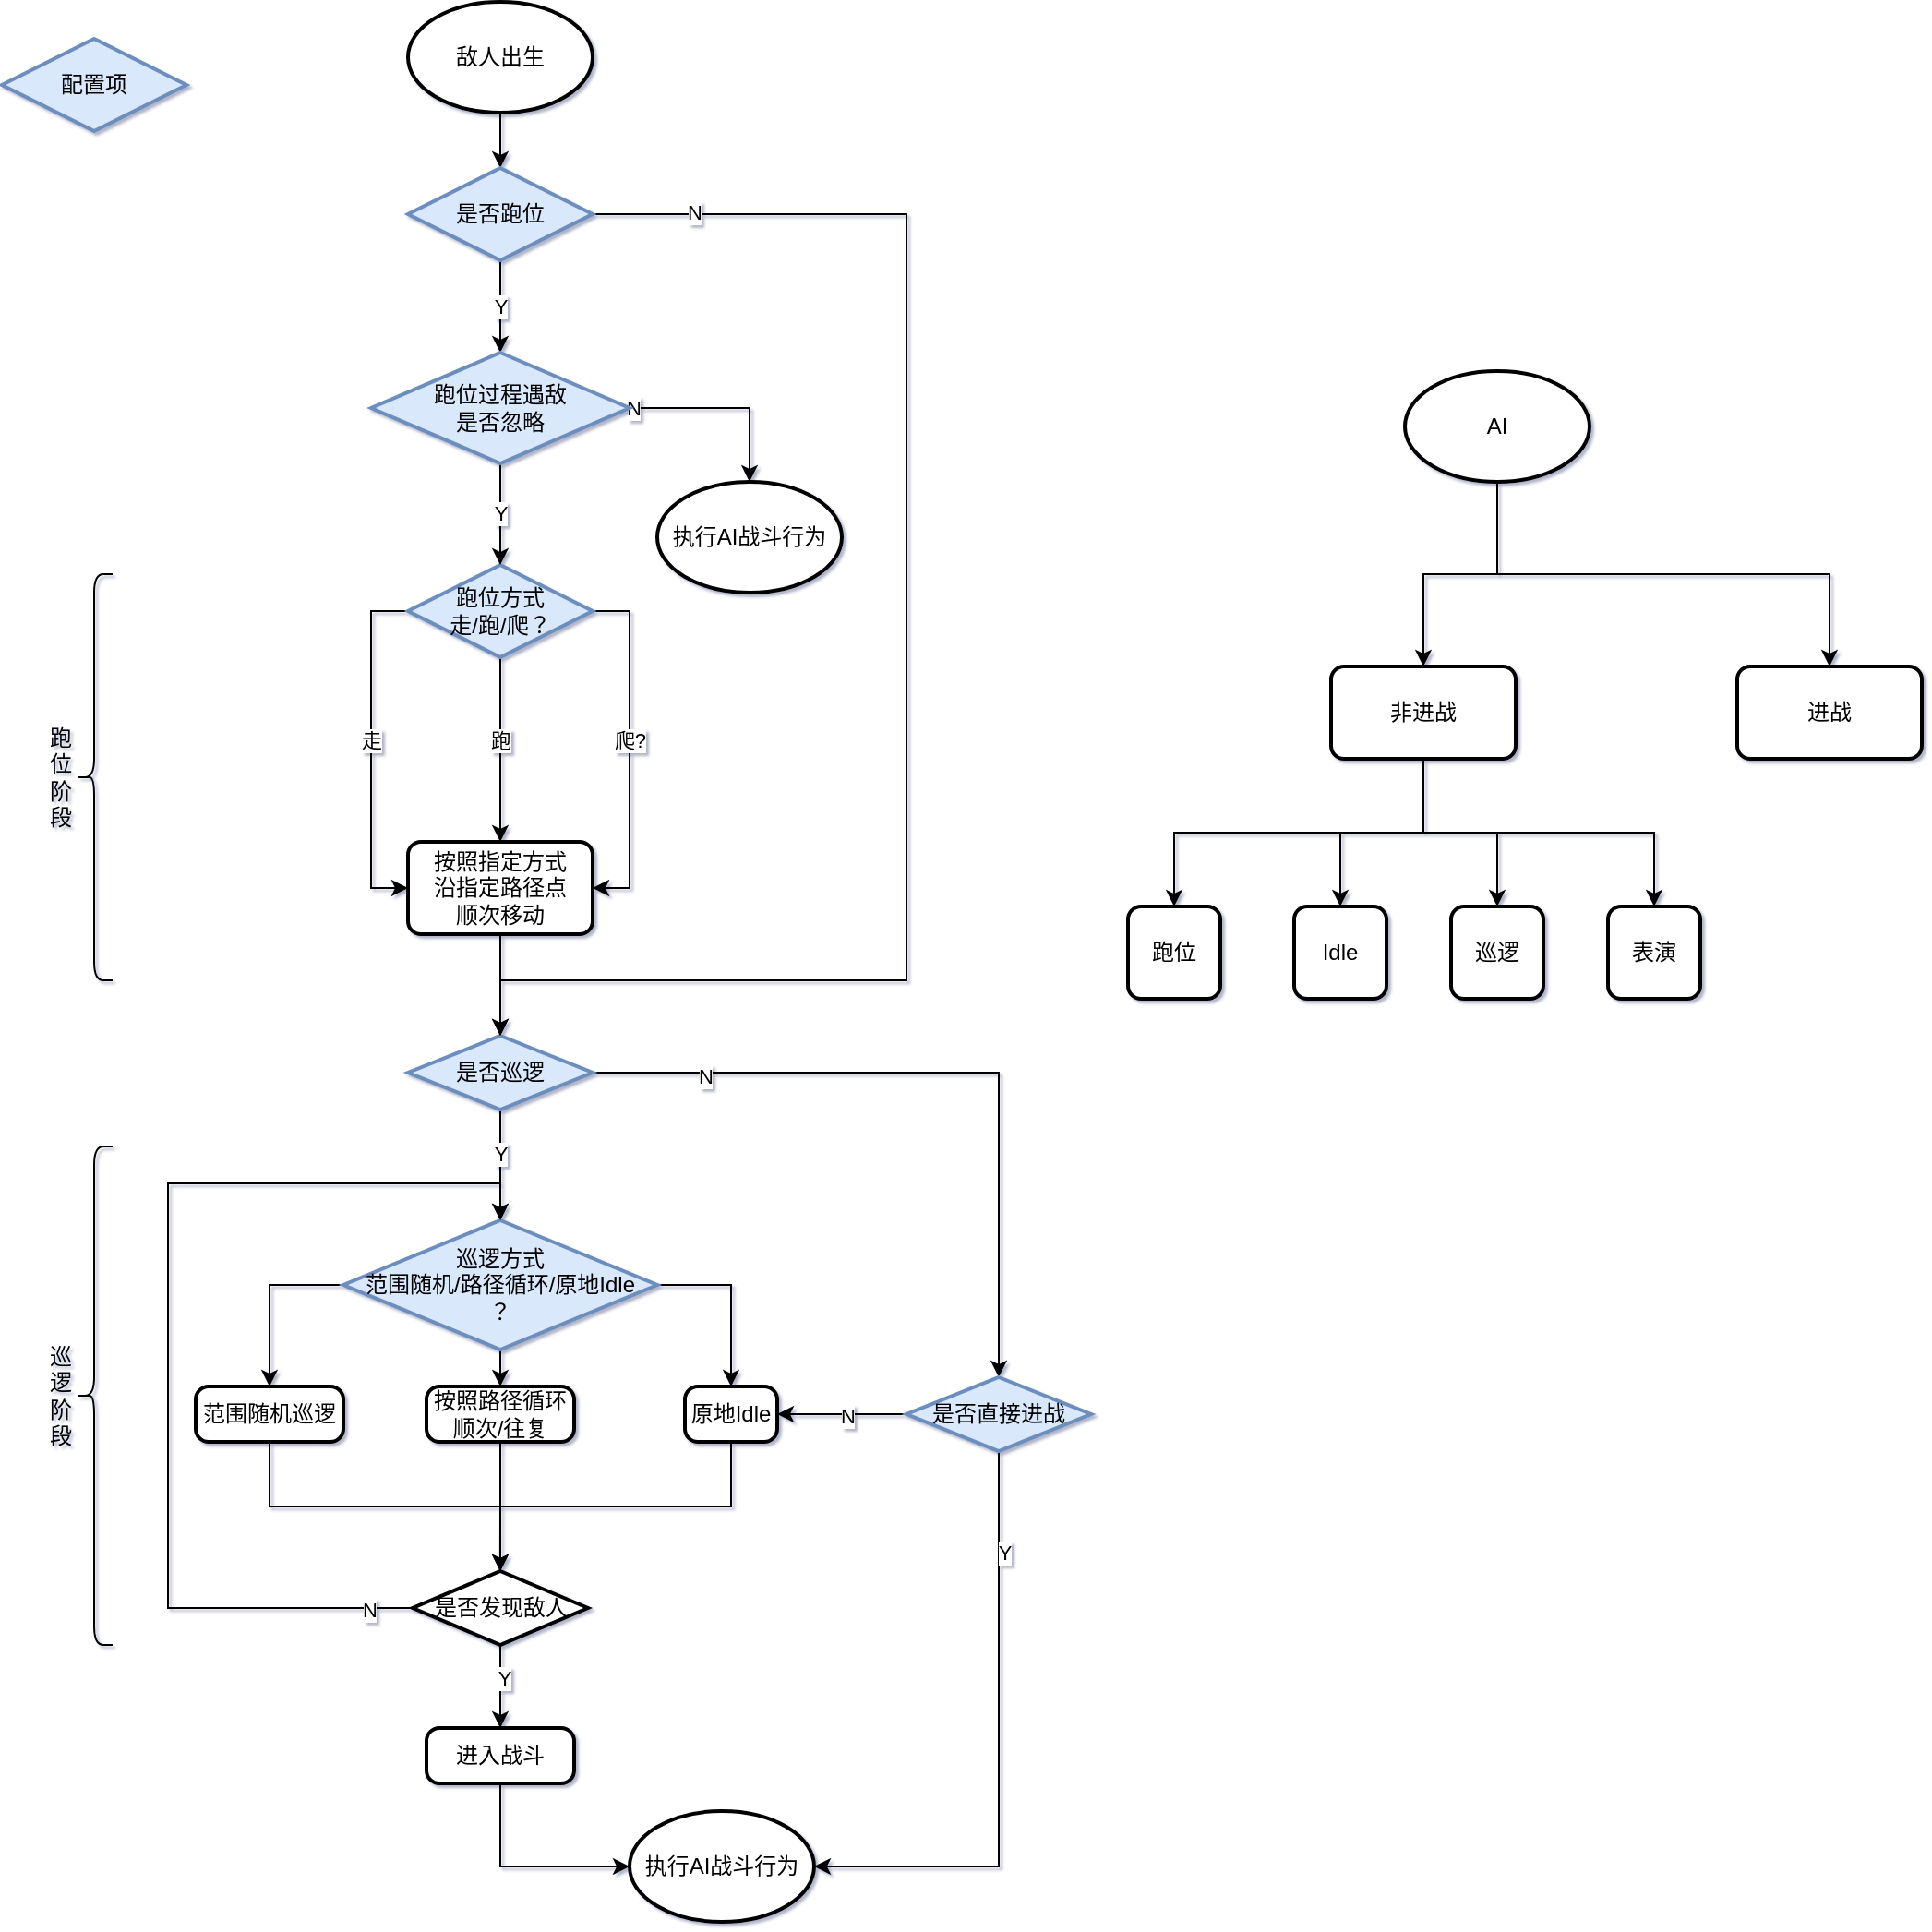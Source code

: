 <mxfile version="21.7.2" type="github">
  <diagram name="第 1 页" id="qsnWlvJeW-6cO8qMe_v3">
    <mxGraphModel dx="2963" dy="2006" grid="1" gridSize="10" guides="1" tooltips="1" connect="1" arrows="1" fold="1" page="0" pageScale="1" pageWidth="827" pageHeight="1169" background="none" math="0" shadow="1">
      <root>
        <mxCell id="0" />
        <mxCell id="1" parent="0" />
        <mxCell id="zA4d7zvXf4YAbisD_RFX-3" style="edgeStyle=orthogonalEdgeStyle;rounded=0;orthogonalLoop=1;jettySize=auto;html=1;exitX=0.5;exitY=1;exitDx=0;exitDy=0;exitPerimeter=0;entryX=0.5;entryY=0;entryDx=0;entryDy=0;entryPerimeter=0;" parent="1" source="zA4d7zvXf4YAbisD_RFX-1" target="zA4d7zvXf4YAbisD_RFX-9" edge="1">
          <mxGeometry relative="1" as="geometry">
            <mxPoint x="297.5" y="-120" as="targetPoint" />
          </mxGeometry>
        </mxCell>
        <mxCell id="zA4d7zvXf4YAbisD_RFX-1" value="敌人出生" style="strokeWidth=2;html=1;shape=mxgraph.flowchart.start_1;whiteSpace=wrap;" parent="1" vertex="1">
          <mxGeometry x="250" y="-230" width="100" height="60" as="geometry" />
        </mxCell>
        <mxCell id="zA4d7zvXf4YAbisD_RFX-27" style="edgeStyle=orthogonalEdgeStyle;rounded=0;orthogonalLoop=1;jettySize=auto;html=1;exitX=0.5;exitY=1;exitDx=0;exitDy=0;exitPerimeter=0;entryX=0.5;entryY=0;entryDx=0;entryDy=0;entryPerimeter=0;" parent="1" source="zA4d7zvXf4YAbisD_RFX-6" target="zA4d7zvXf4YAbisD_RFX-26" edge="1">
          <mxGeometry relative="1" as="geometry" />
        </mxCell>
        <mxCell id="zA4d7zvXf4YAbisD_RFX-28" value="Y" style="edgeLabel;html=1;align=center;verticalAlign=middle;resizable=0;points=[];" parent="zA4d7zvXf4YAbisD_RFX-27" vertex="1" connectable="0">
          <mxGeometry x="-0.209" relative="1" as="geometry">
            <mxPoint as="offset" />
          </mxGeometry>
        </mxCell>
        <mxCell id="zA4d7zvXf4YAbisD_RFX-30" style="edgeStyle=orthogonalEdgeStyle;rounded=0;orthogonalLoop=1;jettySize=auto;html=1;exitX=1;exitY=0.5;exitDx=0;exitDy=0;exitPerimeter=0;entryX=0.5;entryY=0;entryDx=0;entryDy=0;entryPerimeter=0;" parent="1" source="zA4d7zvXf4YAbisD_RFX-6" target="Sy0rRWAcBeGMcVVUymvI-36" edge="1">
          <mxGeometry relative="1" as="geometry" />
        </mxCell>
        <mxCell id="Sy0rRWAcBeGMcVVUymvI-37" value="N" style="edgeLabel;html=1;align=center;verticalAlign=middle;resizable=0;points=[];" vertex="1" connectable="0" parent="zA4d7zvXf4YAbisD_RFX-30">
          <mxGeometry x="-0.686" y="-2" relative="1" as="geometry">
            <mxPoint as="offset" />
          </mxGeometry>
        </mxCell>
        <mxCell id="zA4d7zvXf4YAbisD_RFX-6" value="是否巡逻" style="strokeWidth=2;html=1;shape=mxgraph.flowchart.decision;whiteSpace=wrap;fillColor=#dae8fc;strokeColor=#6c8ebf;" parent="1" vertex="1">
          <mxGeometry x="250" y="330" width="100" height="40" as="geometry" />
        </mxCell>
        <mxCell id="zA4d7zvXf4YAbisD_RFX-10" style="edgeStyle=orthogonalEdgeStyle;rounded=0;orthogonalLoop=1;jettySize=auto;html=1;exitX=0.5;exitY=1;exitDx=0;exitDy=0;exitPerimeter=0;entryX=0.5;entryY=0;entryDx=0;entryDy=0;entryPerimeter=0;" parent="1" source="zA4d7zvXf4YAbisD_RFX-9" target="Sy0rRWAcBeGMcVVUymvI-8" edge="1">
          <mxGeometry relative="1" as="geometry">
            <mxPoint x="300" y="160" as="targetPoint" />
          </mxGeometry>
        </mxCell>
        <mxCell id="zA4d7zvXf4YAbisD_RFX-13" value="Y" style="edgeLabel;html=1;align=center;verticalAlign=middle;resizable=0;points=[];" parent="zA4d7zvXf4YAbisD_RFX-10" vertex="1" connectable="0">
          <mxGeometry x="0.136" y="3" relative="1" as="geometry">
            <mxPoint x="-3" y="-4" as="offset" />
          </mxGeometry>
        </mxCell>
        <mxCell id="zA4d7zvXf4YAbisD_RFX-20" style="edgeStyle=orthogonalEdgeStyle;rounded=0;orthogonalLoop=1;jettySize=auto;html=1;exitX=1;exitY=0.5;exitDx=0;exitDy=0;exitPerimeter=0;entryX=0.5;entryY=0;entryDx=0;entryDy=0;entryPerimeter=0;" parent="1" source="zA4d7zvXf4YAbisD_RFX-9" target="zA4d7zvXf4YAbisD_RFX-6" edge="1">
          <mxGeometry relative="1" as="geometry">
            <Array as="points">
              <mxPoint x="520" y="-115" />
              <mxPoint x="520" y="300" />
              <mxPoint x="300" y="300" />
            </Array>
          </mxGeometry>
        </mxCell>
        <mxCell id="Sy0rRWAcBeGMcVVUymvI-28" value="N" style="edgeLabel;html=1;align=center;verticalAlign=middle;resizable=0;points=[];" vertex="1" connectable="0" parent="zA4d7zvXf4YAbisD_RFX-20">
          <mxGeometry x="-0.868" y="1" relative="1" as="geometry">
            <mxPoint as="offset" />
          </mxGeometry>
        </mxCell>
        <mxCell id="zA4d7zvXf4YAbisD_RFX-9" value="是否跑位" style="strokeWidth=2;html=1;shape=mxgraph.flowchart.decision;whiteSpace=wrap;fillColor=#dae8fc;strokeColor=#6c8ebf;" parent="1" vertex="1">
          <mxGeometry x="250" y="-140" width="100" height="50" as="geometry" />
        </mxCell>
        <mxCell id="zA4d7zvXf4YAbisD_RFX-22" style="edgeStyle=orthogonalEdgeStyle;rounded=0;orthogonalLoop=1;jettySize=auto;html=1;exitX=0.5;exitY=1;exitDx=0;exitDy=0;" parent="1" source="zA4d7zvXf4YAbisD_RFX-14" target="zA4d7zvXf4YAbisD_RFX-6" edge="1">
          <mxGeometry relative="1" as="geometry" />
        </mxCell>
        <mxCell id="zA4d7zvXf4YAbisD_RFX-14" value="按照指定方式&lt;br&gt;沿指定路径点&lt;br&gt;顺次移动" style="rounded=1;whiteSpace=wrap;html=1;absoluteArcSize=1;arcSize=14;strokeWidth=2;" parent="1" vertex="1">
          <mxGeometry x="250" y="225" width="100" height="50" as="geometry" />
        </mxCell>
        <mxCell id="zA4d7zvXf4YAbisD_RFX-16" style="edgeStyle=orthogonalEdgeStyle;rounded=0;orthogonalLoop=1;jettySize=auto;html=1;exitX=0;exitY=0.5;exitDx=0;exitDy=0;exitPerimeter=0;entryX=0;entryY=0.5;entryDx=0;entryDy=0;" parent="1" source="zA4d7zvXf4YAbisD_RFX-15" target="zA4d7zvXf4YAbisD_RFX-14" edge="1">
          <mxGeometry relative="1" as="geometry" />
        </mxCell>
        <mxCell id="zA4d7zvXf4YAbisD_RFX-23" value="走" style="edgeLabel;html=1;align=center;verticalAlign=middle;resizable=0;points=[];" parent="zA4d7zvXf4YAbisD_RFX-16" vertex="1" connectable="0">
          <mxGeometry relative="1" as="geometry">
            <mxPoint y="-5" as="offset" />
          </mxGeometry>
        </mxCell>
        <mxCell id="zA4d7zvXf4YAbisD_RFX-17" style="edgeStyle=orthogonalEdgeStyle;rounded=0;orthogonalLoop=1;jettySize=auto;html=1;exitX=0.5;exitY=1;exitDx=0;exitDy=0;exitPerimeter=0;entryX=0.5;entryY=0;entryDx=0;entryDy=0;" parent="1" source="zA4d7zvXf4YAbisD_RFX-15" target="zA4d7zvXf4YAbisD_RFX-14" edge="1">
          <mxGeometry relative="1" as="geometry" />
        </mxCell>
        <mxCell id="zA4d7zvXf4YAbisD_RFX-24" value="跑" style="edgeLabel;html=1;align=center;verticalAlign=middle;resizable=0;points=[];" parent="zA4d7zvXf4YAbisD_RFX-17" vertex="1" connectable="0">
          <mxGeometry relative="1" as="geometry">
            <mxPoint y="-5" as="offset" />
          </mxGeometry>
        </mxCell>
        <mxCell id="zA4d7zvXf4YAbisD_RFX-18" style="edgeStyle=orthogonalEdgeStyle;rounded=0;orthogonalLoop=1;jettySize=auto;html=1;exitX=1;exitY=0.5;exitDx=0;exitDy=0;exitPerimeter=0;entryX=1;entryY=0.5;entryDx=0;entryDy=0;" parent="1" source="zA4d7zvXf4YAbisD_RFX-15" target="zA4d7zvXf4YAbisD_RFX-14" edge="1">
          <mxGeometry relative="1" as="geometry" />
        </mxCell>
        <mxCell id="zA4d7zvXf4YAbisD_RFX-25" value="爬?" style="edgeLabel;html=1;align=center;verticalAlign=middle;resizable=0;points=[];" parent="zA4d7zvXf4YAbisD_RFX-18" vertex="1" connectable="0">
          <mxGeometry relative="1" as="geometry">
            <mxPoint y="-5" as="offset" />
          </mxGeometry>
        </mxCell>
        <mxCell id="zA4d7zvXf4YAbisD_RFX-15" value="跑位方式&lt;br&gt;走/跑/爬？" style="strokeWidth=2;html=1;shape=mxgraph.flowchart.decision;whiteSpace=wrap;fillColor=#dae8fc;strokeColor=#6c8ebf;" parent="1" vertex="1">
          <mxGeometry x="250" y="75" width="100" height="50" as="geometry" />
        </mxCell>
        <mxCell id="zA4d7zvXf4YAbisD_RFX-19" value="配置项" style="strokeWidth=2;html=1;shape=mxgraph.flowchart.decision;whiteSpace=wrap;fillColor=#dae8fc;strokeColor=#6c8ebf;" parent="1" vertex="1">
          <mxGeometry x="30" y="-210" width="100" height="50" as="geometry" />
        </mxCell>
        <mxCell id="zA4d7zvXf4YAbisD_RFX-36" style="edgeStyle=orthogonalEdgeStyle;rounded=0;orthogonalLoop=1;jettySize=auto;html=1;exitX=0;exitY=0.5;exitDx=0;exitDy=0;exitPerimeter=0;" parent="1" source="zA4d7zvXf4YAbisD_RFX-26" target="zA4d7zvXf4YAbisD_RFX-33" edge="1">
          <mxGeometry relative="1" as="geometry" />
        </mxCell>
        <mxCell id="zA4d7zvXf4YAbisD_RFX-37" style="edgeStyle=orthogonalEdgeStyle;rounded=0;orthogonalLoop=1;jettySize=auto;html=1;exitX=0.5;exitY=1;exitDx=0;exitDy=0;exitPerimeter=0;entryX=0.5;entryY=0;entryDx=0;entryDy=0;" parent="1" source="zA4d7zvXf4YAbisD_RFX-26" target="zA4d7zvXf4YAbisD_RFX-34" edge="1">
          <mxGeometry relative="1" as="geometry" />
        </mxCell>
        <mxCell id="zA4d7zvXf4YAbisD_RFX-38" style="edgeStyle=orthogonalEdgeStyle;rounded=0;orthogonalLoop=1;jettySize=auto;html=1;exitX=1;exitY=0.5;exitDx=0;exitDy=0;exitPerimeter=0;" parent="1" source="zA4d7zvXf4YAbisD_RFX-26" target="zA4d7zvXf4YAbisD_RFX-35" edge="1">
          <mxGeometry relative="1" as="geometry" />
        </mxCell>
        <mxCell id="zA4d7zvXf4YAbisD_RFX-26" value="巡逻方式&lt;br&gt;范围随机/路径循环/原地Idle&lt;br&gt;？" style="strokeWidth=2;html=1;shape=mxgraph.flowchart.decision;whiteSpace=wrap;fillColor=#dae8fc;strokeColor=#6c8ebf;" parent="1" vertex="1">
          <mxGeometry x="215" y="430" width="170" height="70" as="geometry" />
        </mxCell>
        <mxCell id="zA4d7zvXf4YAbisD_RFX-29" value="执行AI战斗行为" style="strokeWidth=2;html=1;shape=mxgraph.flowchart.start_1;whiteSpace=wrap;" parent="1" vertex="1">
          <mxGeometry x="370" y="750" width="100" height="60" as="geometry" />
        </mxCell>
        <mxCell id="zA4d7zvXf4YAbisD_RFX-40" style="edgeStyle=orthogonalEdgeStyle;rounded=0;orthogonalLoop=1;jettySize=auto;html=1;exitX=0.5;exitY=1;exitDx=0;exitDy=0;entryX=0.5;entryY=0;entryDx=0;entryDy=0;entryPerimeter=0;" parent="1" source="zA4d7zvXf4YAbisD_RFX-33" target="zA4d7zvXf4YAbisD_RFX-39" edge="1">
          <mxGeometry relative="1" as="geometry" />
        </mxCell>
        <mxCell id="zA4d7zvXf4YAbisD_RFX-33" value="范围随机巡逻" style="rounded=1;whiteSpace=wrap;html=1;absoluteArcSize=1;arcSize=14;strokeWidth=2;" parent="1" vertex="1">
          <mxGeometry x="135" y="520" width="80" height="30" as="geometry" />
        </mxCell>
        <mxCell id="zA4d7zvXf4YAbisD_RFX-41" style="edgeStyle=orthogonalEdgeStyle;rounded=0;orthogonalLoop=1;jettySize=auto;html=1;exitX=0.5;exitY=1;exitDx=0;exitDy=0;" parent="1" source="zA4d7zvXf4YAbisD_RFX-34" edge="1">
          <mxGeometry relative="1" as="geometry">
            <mxPoint x="299.931" y="620" as="targetPoint" />
          </mxGeometry>
        </mxCell>
        <mxCell id="zA4d7zvXf4YAbisD_RFX-34" value="按照路径循环&lt;br&gt;顺次/往复" style="rounded=1;whiteSpace=wrap;html=1;absoluteArcSize=1;arcSize=14;strokeWidth=2;" parent="1" vertex="1">
          <mxGeometry x="260" y="520" width="80" height="30" as="geometry" />
        </mxCell>
        <mxCell id="zA4d7zvXf4YAbisD_RFX-42" style="edgeStyle=orthogonalEdgeStyle;rounded=0;orthogonalLoop=1;jettySize=auto;html=1;exitX=0.5;exitY=1;exitDx=0;exitDy=0;" parent="1" source="zA4d7zvXf4YAbisD_RFX-35" target="zA4d7zvXf4YAbisD_RFX-39" edge="1">
          <mxGeometry relative="1" as="geometry" />
        </mxCell>
        <mxCell id="zA4d7zvXf4YAbisD_RFX-35" value="原地Idle" style="rounded=1;whiteSpace=wrap;html=1;absoluteArcSize=1;arcSize=14;strokeWidth=2;" parent="1" vertex="1">
          <mxGeometry x="400" y="520" width="50" height="30" as="geometry" />
        </mxCell>
        <mxCell id="zA4d7zvXf4YAbisD_RFX-44" style="edgeStyle=orthogonalEdgeStyle;rounded=0;orthogonalLoop=1;jettySize=auto;html=1;exitX=0.5;exitY=1;exitDx=0;exitDy=0;exitPerimeter=0;" parent="1" source="zA4d7zvXf4YAbisD_RFX-39" target="zA4d7zvXf4YAbisD_RFX-43" edge="1">
          <mxGeometry relative="1" as="geometry" />
        </mxCell>
        <mxCell id="zA4d7zvXf4YAbisD_RFX-47" value="Y" style="edgeLabel;html=1;align=center;verticalAlign=middle;resizable=0;points=[];" parent="zA4d7zvXf4YAbisD_RFX-44" vertex="1" connectable="0">
          <mxGeometry x="-0.222" y="2" relative="1" as="geometry">
            <mxPoint as="offset" />
          </mxGeometry>
        </mxCell>
        <mxCell id="zA4d7zvXf4YAbisD_RFX-45" style="edgeStyle=orthogonalEdgeStyle;rounded=0;orthogonalLoop=1;jettySize=auto;html=1;exitX=0;exitY=0.5;exitDx=0;exitDy=0;exitPerimeter=0;entryX=0.5;entryY=0;entryDx=0;entryDy=0;entryPerimeter=0;" parent="1" source="zA4d7zvXf4YAbisD_RFX-39" target="zA4d7zvXf4YAbisD_RFX-26" edge="1">
          <mxGeometry relative="1" as="geometry">
            <Array as="points">
              <mxPoint x="120" y="640" />
              <mxPoint x="120" y="410" />
              <mxPoint x="300" y="410" />
            </Array>
          </mxGeometry>
        </mxCell>
        <mxCell id="zA4d7zvXf4YAbisD_RFX-46" value="N" style="edgeLabel;html=1;align=center;verticalAlign=middle;resizable=0;points=[];" parent="zA4d7zvXf4YAbisD_RFX-45" vertex="1" connectable="0">
          <mxGeometry x="-0.917" y="1" relative="1" as="geometry">
            <mxPoint as="offset" />
          </mxGeometry>
        </mxCell>
        <mxCell id="zA4d7zvXf4YAbisD_RFX-39" value="是否发现敌人" style="strokeWidth=2;html=1;shape=mxgraph.flowchart.decision;whiteSpace=wrap;" parent="1" vertex="1">
          <mxGeometry x="252.5" y="620" width="95" height="40" as="geometry" />
        </mxCell>
        <mxCell id="zA4d7zvXf4YAbisD_RFX-48" style="edgeStyle=orthogonalEdgeStyle;rounded=0;orthogonalLoop=1;jettySize=auto;html=1;exitX=0.5;exitY=1;exitDx=0;exitDy=0;entryX=0;entryY=0.5;entryDx=0;entryDy=0;entryPerimeter=0;" parent="1" source="zA4d7zvXf4YAbisD_RFX-43" target="zA4d7zvXf4YAbisD_RFX-29" edge="1">
          <mxGeometry relative="1" as="geometry" />
        </mxCell>
        <mxCell id="zA4d7zvXf4YAbisD_RFX-43" value="进入战斗" style="rounded=1;whiteSpace=wrap;html=1;absoluteArcSize=1;arcSize=14;strokeWidth=2;" parent="1" vertex="1">
          <mxGeometry x="260" y="705" width="80" height="30" as="geometry" />
        </mxCell>
        <mxCell id="Sy0rRWAcBeGMcVVUymvI-5" value="跑位阶段" style="shape=curlyBracket;whiteSpace=wrap;html=1;rounded=1;labelPosition=left;verticalLabelPosition=middle;align=right;verticalAlign=middle;" vertex="1" parent="1">
          <mxGeometry x="70" y="80" width="20" height="220" as="geometry" />
        </mxCell>
        <mxCell id="Sy0rRWAcBeGMcVVUymvI-6" value="巡逻阶段" style="shape=curlyBracket;whiteSpace=wrap;html=1;rounded=1;labelPosition=left;verticalLabelPosition=middle;align=right;verticalAlign=middle;" vertex="1" parent="1">
          <mxGeometry x="70" y="390" width="20" height="270" as="geometry" />
        </mxCell>
        <mxCell id="Sy0rRWAcBeGMcVVUymvI-10" style="edgeStyle=orthogonalEdgeStyle;rounded=0;orthogonalLoop=1;jettySize=auto;html=1;exitX=0.5;exitY=1;exitDx=0;exitDy=0;exitPerimeter=0;entryX=0.5;entryY=0;entryDx=0;entryDy=0;entryPerimeter=0;" edge="1" parent="1" source="Sy0rRWAcBeGMcVVUymvI-8" target="zA4d7zvXf4YAbisD_RFX-15">
          <mxGeometry relative="1" as="geometry" />
        </mxCell>
        <mxCell id="Sy0rRWAcBeGMcVVUymvI-12" value="Y" style="edgeLabel;html=1;align=center;verticalAlign=middle;resizable=0;points=[];" vertex="1" connectable="0" parent="Sy0rRWAcBeGMcVVUymvI-10">
          <mxGeometry x="-0.022" relative="1" as="geometry">
            <mxPoint as="offset" />
          </mxGeometry>
        </mxCell>
        <mxCell id="Sy0rRWAcBeGMcVVUymvI-13" style="edgeStyle=orthogonalEdgeStyle;rounded=0;orthogonalLoop=1;jettySize=auto;html=1;exitX=1;exitY=0.5;exitDx=0;exitDy=0;exitPerimeter=0;" edge="1" parent="1" source="Sy0rRWAcBeGMcVVUymvI-8" target="Sy0rRWAcBeGMcVVUymvI-15">
          <mxGeometry relative="1" as="geometry" />
        </mxCell>
        <mxCell id="Sy0rRWAcBeGMcVVUymvI-14" value="N" style="edgeLabel;html=1;align=center;verticalAlign=middle;resizable=0;points=[];" vertex="1" connectable="0" parent="Sy0rRWAcBeGMcVVUymvI-13">
          <mxGeometry x="-0.935" y="-4" relative="1" as="geometry">
            <mxPoint x="-2" y="-4" as="offset" />
          </mxGeometry>
        </mxCell>
        <mxCell id="Sy0rRWAcBeGMcVVUymvI-8" value="跑位过程遇敌&lt;br&gt;是否忽略" style="strokeWidth=2;html=1;shape=mxgraph.flowchart.decision;whiteSpace=wrap;fillColor=#dae8fc;strokeColor=#6c8ebf;" vertex="1" parent="1">
          <mxGeometry x="230" y="-40" width="140" height="60" as="geometry" />
        </mxCell>
        <mxCell id="Sy0rRWAcBeGMcVVUymvI-9" value="进战" style="rounded=1;whiteSpace=wrap;html=1;absoluteArcSize=1;arcSize=14;strokeWidth=2;" vertex="1" parent="1">
          <mxGeometry x="970" y="130" width="100" height="50" as="geometry" />
        </mxCell>
        <mxCell id="Sy0rRWAcBeGMcVVUymvI-15" value="执行AI战斗行为" style="strokeWidth=2;html=1;shape=mxgraph.flowchart.start_1;whiteSpace=wrap;" vertex="1" parent="1">
          <mxGeometry x="385" y="30" width="100" height="60" as="geometry" />
        </mxCell>
        <mxCell id="Sy0rRWAcBeGMcVVUymvI-18" style="edgeStyle=orthogonalEdgeStyle;rounded=0;orthogonalLoop=1;jettySize=auto;html=1;exitX=0.5;exitY=1;exitDx=0;exitDy=0;exitPerimeter=0;entryX=0.5;entryY=0;entryDx=0;entryDy=0;" edge="1" parent="1" source="Sy0rRWAcBeGMcVVUymvI-16" target="Sy0rRWAcBeGMcVVUymvI-17">
          <mxGeometry relative="1" as="geometry" />
        </mxCell>
        <mxCell id="Sy0rRWAcBeGMcVVUymvI-19" style="edgeStyle=orthogonalEdgeStyle;rounded=0;orthogonalLoop=1;jettySize=auto;html=1;exitX=0.5;exitY=1;exitDx=0;exitDy=0;exitPerimeter=0;" edge="1" parent="1" source="Sy0rRWAcBeGMcVVUymvI-16" target="Sy0rRWAcBeGMcVVUymvI-9">
          <mxGeometry relative="1" as="geometry" />
        </mxCell>
        <mxCell id="Sy0rRWAcBeGMcVVUymvI-16" value="AI" style="strokeWidth=2;html=1;shape=mxgraph.flowchart.start_1;whiteSpace=wrap;" vertex="1" parent="1">
          <mxGeometry x="790" y="-30" width="100" height="60" as="geometry" />
        </mxCell>
        <mxCell id="Sy0rRWAcBeGMcVVUymvI-21" style="edgeStyle=orthogonalEdgeStyle;rounded=0;orthogonalLoop=1;jettySize=auto;html=1;exitX=0.5;exitY=1;exitDx=0;exitDy=0;" edge="1" parent="1" source="Sy0rRWAcBeGMcVVUymvI-17" target="Sy0rRWAcBeGMcVVUymvI-20">
          <mxGeometry relative="1" as="geometry" />
        </mxCell>
        <mxCell id="Sy0rRWAcBeGMcVVUymvI-24" style="edgeStyle=orthogonalEdgeStyle;rounded=0;orthogonalLoop=1;jettySize=auto;html=1;exitX=0.5;exitY=1;exitDx=0;exitDy=0;entryX=0.5;entryY=0;entryDx=0;entryDy=0;" edge="1" parent="1" source="Sy0rRWAcBeGMcVVUymvI-17" target="Sy0rRWAcBeGMcVVUymvI-22">
          <mxGeometry relative="1" as="geometry">
            <Array as="points">
              <mxPoint x="800" y="220" />
              <mxPoint x="925" y="220" />
            </Array>
          </mxGeometry>
        </mxCell>
        <mxCell id="Sy0rRWAcBeGMcVVUymvI-25" style="edgeStyle=orthogonalEdgeStyle;rounded=0;orthogonalLoop=1;jettySize=auto;html=1;exitX=0.5;exitY=1;exitDx=0;exitDy=0;entryX=0.5;entryY=0;entryDx=0;entryDy=0;" edge="1" parent="1" source="Sy0rRWAcBeGMcVVUymvI-17" target="Sy0rRWAcBeGMcVVUymvI-23">
          <mxGeometry relative="1" as="geometry" />
        </mxCell>
        <mxCell id="Sy0rRWAcBeGMcVVUymvI-42" style="edgeStyle=orthogonalEdgeStyle;rounded=0;orthogonalLoop=1;jettySize=auto;html=1;exitX=0.5;exitY=1;exitDx=0;exitDy=0;entryX=0.5;entryY=0;entryDx=0;entryDy=0;" edge="1" parent="1" source="Sy0rRWAcBeGMcVVUymvI-17" target="Sy0rRWAcBeGMcVVUymvI-26">
          <mxGeometry relative="1" as="geometry" />
        </mxCell>
        <mxCell id="Sy0rRWAcBeGMcVVUymvI-17" value="非进战" style="rounded=1;whiteSpace=wrap;html=1;absoluteArcSize=1;arcSize=14;strokeWidth=2;" vertex="1" parent="1">
          <mxGeometry x="750" y="130" width="100" height="50" as="geometry" />
        </mxCell>
        <mxCell id="Sy0rRWAcBeGMcVVUymvI-20" value="巡逻" style="rounded=1;whiteSpace=wrap;html=1;absoluteArcSize=1;arcSize=14;strokeWidth=2;" vertex="1" parent="1">
          <mxGeometry x="815" y="260" width="50" height="50" as="geometry" />
        </mxCell>
        <mxCell id="Sy0rRWAcBeGMcVVUymvI-22" value="表演" style="rounded=1;whiteSpace=wrap;html=1;absoluteArcSize=1;arcSize=14;strokeWidth=2;" vertex="1" parent="1">
          <mxGeometry x="900" y="260" width="50" height="50" as="geometry" />
        </mxCell>
        <mxCell id="Sy0rRWAcBeGMcVVUymvI-23" value="Idle" style="rounded=1;whiteSpace=wrap;html=1;absoluteArcSize=1;arcSize=14;strokeWidth=2;" vertex="1" parent="1">
          <mxGeometry x="730" y="260" width="50" height="50" as="geometry" />
        </mxCell>
        <mxCell id="Sy0rRWAcBeGMcVVUymvI-26" value="跑位" style="rounded=1;whiteSpace=wrap;html=1;absoluteArcSize=1;arcSize=14;strokeWidth=2;" vertex="1" parent="1">
          <mxGeometry x="640" y="260" width="50" height="50" as="geometry" />
        </mxCell>
        <mxCell id="Sy0rRWAcBeGMcVVUymvI-38" style="edgeStyle=orthogonalEdgeStyle;rounded=0;orthogonalLoop=1;jettySize=auto;html=1;exitX=0.5;exitY=1;exitDx=0;exitDy=0;exitPerimeter=0;entryX=1;entryY=0.5;entryDx=0;entryDy=0;entryPerimeter=0;" edge="1" parent="1" source="Sy0rRWAcBeGMcVVUymvI-36" target="zA4d7zvXf4YAbisD_RFX-29">
          <mxGeometry relative="1" as="geometry">
            <mxPoint x="520.333" y="740" as="targetPoint" />
          </mxGeometry>
        </mxCell>
        <mxCell id="Sy0rRWAcBeGMcVVUymvI-41" value="Y" style="edgeLabel;html=1;align=center;verticalAlign=middle;resizable=0;points=[];" vertex="1" connectable="0" parent="Sy0rRWAcBeGMcVVUymvI-38">
          <mxGeometry x="-0.66" y="3" relative="1" as="geometry">
            <mxPoint as="offset" />
          </mxGeometry>
        </mxCell>
        <mxCell id="Sy0rRWAcBeGMcVVUymvI-39" style="edgeStyle=orthogonalEdgeStyle;rounded=0;orthogonalLoop=1;jettySize=auto;html=1;exitX=0;exitY=0.5;exitDx=0;exitDy=0;exitPerimeter=0;entryX=1;entryY=0.5;entryDx=0;entryDy=0;" edge="1" parent="1" source="Sy0rRWAcBeGMcVVUymvI-36" target="zA4d7zvXf4YAbisD_RFX-35">
          <mxGeometry relative="1" as="geometry">
            <Array as="points">
              <mxPoint x="510" y="535" />
              <mxPoint x="510" y="535" />
            </Array>
          </mxGeometry>
        </mxCell>
        <mxCell id="Sy0rRWAcBeGMcVVUymvI-43" value="N" style="edgeLabel;html=1;align=center;verticalAlign=middle;resizable=0;points=[];" vertex="1" connectable="0" parent="Sy0rRWAcBeGMcVVUymvI-39">
          <mxGeometry x="-0.072" y="1" relative="1" as="geometry">
            <mxPoint as="offset" />
          </mxGeometry>
        </mxCell>
        <mxCell id="Sy0rRWAcBeGMcVVUymvI-36" value="是否直接进战" style="strokeWidth=2;html=1;shape=mxgraph.flowchart.decision;whiteSpace=wrap;fillColor=#dae8fc;strokeColor=#6c8ebf;" vertex="1" parent="1">
          <mxGeometry x="520" y="515" width="100" height="40" as="geometry" />
        </mxCell>
      </root>
    </mxGraphModel>
  </diagram>
</mxfile>
